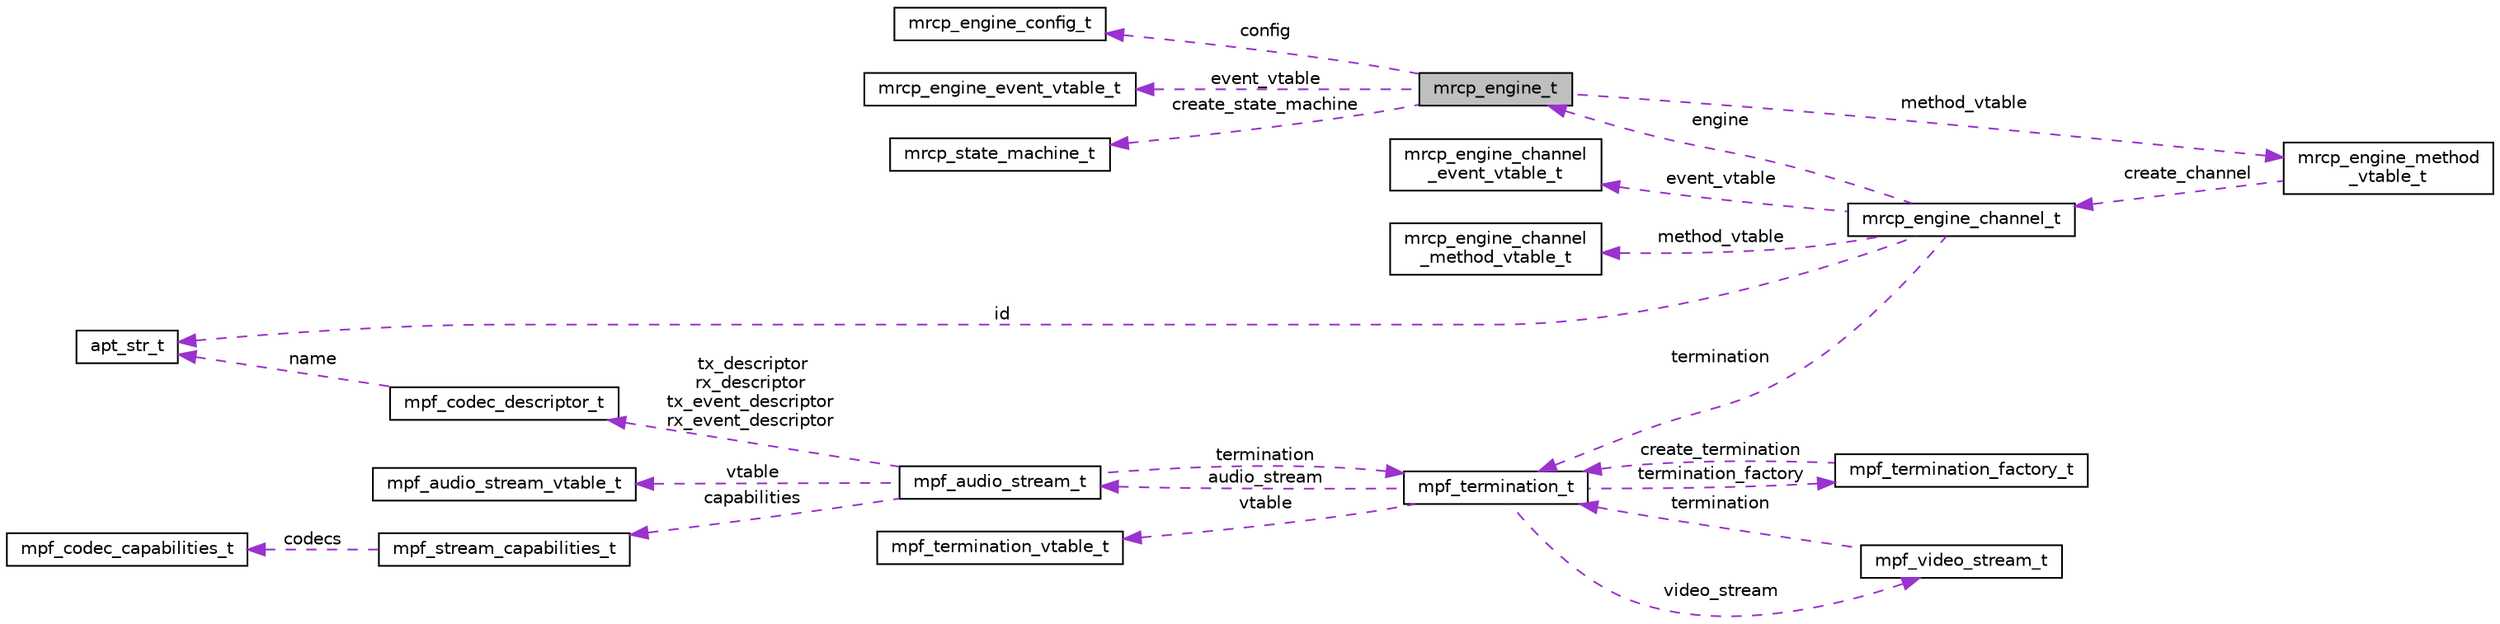 digraph "mrcp_engine_t"
{
  edge [fontname="Helvetica",fontsize="10",labelfontname="Helvetica",labelfontsize="10"];
  node [fontname="Helvetica",fontsize="10",shape=record];
  rankdir="LR";
  Node1 [label="mrcp_engine_t",height=0.2,width=0.4,color="black", fillcolor="grey75", style="filled", fontcolor="black"];
  Node2 -> Node1 [dir="back",color="darkorchid3",fontsize="10",style="dashed",label=" event_vtable" ,fontname="Helvetica"];
  Node2 [label="mrcp_engine_event_vtable_t",height=0.2,width=0.4,color="black", fillcolor="white", style="filled",URL="$structmrcp__engine__event__vtable__t.html"];
  Node3 -> Node1 [dir="back",color="darkorchid3",fontsize="10",style="dashed",label=" create_state_machine" ,fontname="Helvetica"];
  Node3 [label="mrcp_state_machine_t",height=0.2,width=0.4,color="black", fillcolor="white", style="filled",URL="$structmrcp__state__machine__t.html"];
  Node4 -> Node1 [dir="back",color="darkorchid3",fontsize="10",style="dashed",label=" method_vtable" ,fontname="Helvetica"];
  Node4 [label="mrcp_engine_method\l_vtable_t",height=0.2,width=0.4,color="black", fillcolor="white", style="filled",URL="$structmrcp__engine__method__vtable__t.html"];
  Node5 -> Node4 [dir="back",color="darkorchid3",fontsize="10",style="dashed",label=" create_channel" ,fontname="Helvetica"];
  Node5 [label="mrcp_engine_channel_t",height=0.2,width=0.4,color="black", fillcolor="white", style="filled",URL="$structmrcp__engine__channel__t.html"];
  Node6 -> Node5 [dir="back",color="darkorchid3",fontsize="10",style="dashed",label=" event_vtable" ,fontname="Helvetica"];
  Node6 [label="mrcp_engine_channel\l_event_vtable_t",height=0.2,width=0.4,color="black", fillcolor="white", style="filled",URL="$structmrcp__engine__channel__event__vtable__t.html"];
  Node7 -> Node5 [dir="back",color="darkorchid3",fontsize="10",style="dashed",label=" id" ,fontname="Helvetica"];
  Node7 [label="apt_str_t",height=0.2,width=0.4,color="black", fillcolor="white", style="filled",URL="$structapt__str__t.html"];
  Node1 -> Node5 [dir="back",color="darkorchid3",fontsize="10",style="dashed",label=" engine" ,fontname="Helvetica"];
  Node8 -> Node5 [dir="back",color="darkorchid3",fontsize="10",style="dashed",label=" termination" ,fontname="Helvetica"];
  Node8 [label="mpf_termination_t",height=0.2,width=0.4,color="black", fillcolor="white", style="filled",URL="$structmpf__termination__t.html"];
  Node9 -> Node8 [dir="back",color="darkorchid3",fontsize="10",style="dashed",label=" vtable" ,fontname="Helvetica"];
  Node9 [label="mpf_termination_vtable_t",height=0.2,width=0.4,color="black", fillcolor="white", style="filled",URL="$structmpf__termination__vtable__t.html"];
  Node10 -> Node8 [dir="back",color="darkorchid3",fontsize="10",style="dashed",label=" termination_factory" ,fontname="Helvetica"];
  Node10 [label="mpf_termination_factory_t",height=0.2,width=0.4,color="black", fillcolor="white", style="filled",URL="$structmpf__termination__factory__t.html"];
  Node8 -> Node10 [dir="back",color="darkorchid3",fontsize="10",style="dashed",label=" create_termination" ,fontname="Helvetica"];
  Node11 -> Node8 [dir="back",color="darkorchid3",fontsize="10",style="dashed",label=" audio_stream" ,fontname="Helvetica"];
  Node11 [label="mpf_audio_stream_t",height=0.2,width=0.4,color="black", fillcolor="white", style="filled",URL="$structmpf__audio__stream__t.html"];
  Node12 -> Node11 [dir="back",color="darkorchid3",fontsize="10",style="dashed",label=" vtable" ,fontname="Helvetica"];
  Node12 [label="mpf_audio_stream_vtable_t",height=0.2,width=0.4,color="black", fillcolor="white", style="filled",URL="$structmpf__audio__stream__vtable__t.html"];
  Node13 -> Node11 [dir="back",color="darkorchid3",fontsize="10",style="dashed",label=" capabilities" ,fontname="Helvetica"];
  Node13 [label="mpf_stream_capabilities_t",height=0.2,width=0.4,color="black", fillcolor="white", style="filled",URL="$structmpf__stream__capabilities__t.html"];
  Node14 -> Node13 [dir="back",color="darkorchid3",fontsize="10",style="dashed",label=" codecs" ,fontname="Helvetica"];
  Node14 [label="mpf_codec_capabilities_t",height=0.2,width=0.4,color="black", fillcolor="white", style="filled",URL="$structmpf__codec__capabilities__t.html"];
  Node15 -> Node11 [dir="back",color="darkorchid3",fontsize="10",style="dashed",label=" tx_descriptor\nrx_descriptor\ntx_event_descriptor\nrx_event_descriptor" ,fontname="Helvetica"];
  Node15 [label="mpf_codec_descriptor_t",height=0.2,width=0.4,color="black", fillcolor="white", style="filled",URL="$structmpf__codec__descriptor__t.html"];
  Node7 -> Node15 [dir="back",color="darkorchid3",fontsize="10",style="dashed",label=" name" ,fontname="Helvetica"];
  Node8 -> Node11 [dir="back",color="darkorchid3",fontsize="10",style="dashed",label=" termination" ,fontname="Helvetica"];
  Node16 -> Node8 [dir="back",color="darkorchid3",fontsize="10",style="dashed",label=" video_stream" ,fontname="Helvetica"];
  Node16 [label="mpf_video_stream_t",height=0.2,width=0.4,color="black", fillcolor="white", style="filled",URL="$structmpf__video__stream__t.html"];
  Node8 -> Node16 [dir="back",color="darkorchid3",fontsize="10",style="dashed",label=" termination" ,fontname="Helvetica"];
  Node17 -> Node5 [dir="back",color="darkorchid3",fontsize="10",style="dashed",label=" method_vtable" ,fontname="Helvetica"];
  Node17 [label="mrcp_engine_channel\l_method_vtable_t",height=0.2,width=0.4,color="black", fillcolor="white", style="filled",URL="$structmrcp__engine__channel__method__vtable__t.html"];
  Node18 -> Node1 [dir="back",color="darkorchid3",fontsize="10",style="dashed",label=" config" ,fontname="Helvetica"];
  Node18 [label="mrcp_engine_config_t",height=0.2,width=0.4,color="black", fillcolor="white", style="filled",URL="$structmrcp__engine__config__t.html"];
}
